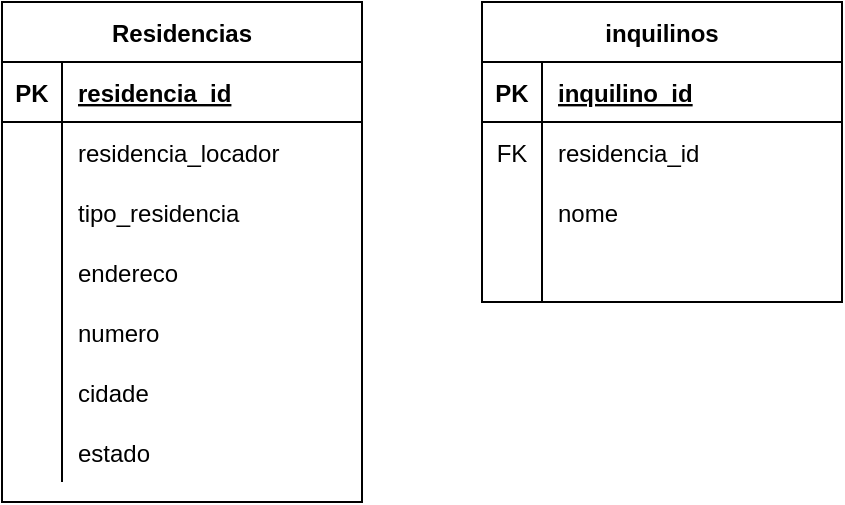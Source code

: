 <mxfile version="15.0.4" type="device"><diagram id="DDvwBoQi6EIc0BMFyoSm" name="Page-1"><mxGraphModel dx="694" dy="748" grid="0" gridSize="10" guides="1" tooltips="1" connect="1" arrows="1" fold="1" page="1" pageScale="1" pageWidth="827" pageHeight="1169" math="0" shadow="0"><root><mxCell id="0"/><mxCell id="1" parent="0"/><mxCell id="sfCRPsmGBHxr-NbDDxv5-1" value="Residencias" style="shape=table;startSize=30;container=1;collapsible=1;childLayout=tableLayout;fixedRows=1;rowLines=0;fontStyle=1;align=center;resizeLast=1;" vertex="1" parent="1"><mxGeometry x="40" y="40" width="180" height="250" as="geometry"/></mxCell><mxCell id="sfCRPsmGBHxr-NbDDxv5-2" value="" style="shape=partialRectangle;collapsible=0;dropTarget=0;pointerEvents=0;fillColor=none;top=0;left=0;bottom=1;right=0;points=[[0,0.5],[1,0.5]];portConstraint=eastwest;" vertex="1" parent="sfCRPsmGBHxr-NbDDxv5-1"><mxGeometry y="30" width="180" height="30" as="geometry"/></mxCell><mxCell id="sfCRPsmGBHxr-NbDDxv5-3" value="PK" style="shape=partialRectangle;connectable=0;fillColor=none;top=0;left=0;bottom=0;right=0;fontStyle=1;overflow=hidden;" vertex="1" parent="sfCRPsmGBHxr-NbDDxv5-2"><mxGeometry width="30" height="30" as="geometry"/></mxCell><mxCell id="sfCRPsmGBHxr-NbDDxv5-4" value="residencia_id" style="shape=partialRectangle;connectable=0;fillColor=none;top=0;left=0;bottom=0;right=0;align=left;spacingLeft=6;fontStyle=5;overflow=hidden;" vertex="1" parent="sfCRPsmGBHxr-NbDDxv5-2"><mxGeometry x="30" width="150" height="30" as="geometry"/></mxCell><mxCell id="sfCRPsmGBHxr-NbDDxv5-5" value="" style="shape=partialRectangle;collapsible=0;dropTarget=0;pointerEvents=0;fillColor=none;top=0;left=0;bottom=0;right=0;points=[[0,0.5],[1,0.5]];portConstraint=eastwest;" vertex="1" parent="sfCRPsmGBHxr-NbDDxv5-1"><mxGeometry y="60" width="180" height="30" as="geometry"/></mxCell><mxCell id="sfCRPsmGBHxr-NbDDxv5-6" value="" style="shape=partialRectangle;connectable=0;fillColor=none;top=0;left=0;bottom=0;right=0;editable=1;overflow=hidden;" vertex="1" parent="sfCRPsmGBHxr-NbDDxv5-5"><mxGeometry width="30" height="30" as="geometry"/></mxCell><mxCell id="sfCRPsmGBHxr-NbDDxv5-7" value="residencia_locador" style="shape=partialRectangle;connectable=0;fillColor=none;top=0;left=0;bottom=0;right=0;align=left;spacingLeft=6;overflow=hidden;" vertex="1" parent="sfCRPsmGBHxr-NbDDxv5-5"><mxGeometry x="30" width="150" height="30" as="geometry"/></mxCell><mxCell id="sfCRPsmGBHxr-NbDDxv5-8" value="" style="shape=partialRectangle;collapsible=0;dropTarget=0;pointerEvents=0;fillColor=none;top=0;left=0;bottom=0;right=0;points=[[0,0.5],[1,0.5]];portConstraint=eastwest;" vertex="1" parent="sfCRPsmGBHxr-NbDDxv5-1"><mxGeometry y="90" width="180" height="30" as="geometry"/></mxCell><mxCell id="sfCRPsmGBHxr-NbDDxv5-9" value="" style="shape=partialRectangle;connectable=0;fillColor=none;top=0;left=0;bottom=0;right=0;editable=1;overflow=hidden;" vertex="1" parent="sfCRPsmGBHxr-NbDDxv5-8"><mxGeometry width="30" height="30" as="geometry"/></mxCell><mxCell id="sfCRPsmGBHxr-NbDDxv5-10" value="tipo_residencia" style="shape=partialRectangle;connectable=0;fillColor=none;top=0;left=0;bottom=0;right=0;align=left;spacingLeft=6;overflow=hidden;" vertex="1" parent="sfCRPsmGBHxr-NbDDxv5-8"><mxGeometry x="30" width="150" height="30" as="geometry"/></mxCell><mxCell id="sfCRPsmGBHxr-NbDDxv5-11" value="" style="shape=partialRectangle;collapsible=0;dropTarget=0;pointerEvents=0;fillColor=none;top=0;left=0;bottom=0;right=0;points=[[0,0.5],[1,0.5]];portConstraint=eastwest;" vertex="1" parent="sfCRPsmGBHxr-NbDDxv5-1"><mxGeometry y="120" width="180" height="30" as="geometry"/></mxCell><mxCell id="sfCRPsmGBHxr-NbDDxv5-12" value="" style="shape=partialRectangle;connectable=0;fillColor=none;top=0;left=0;bottom=0;right=0;editable=1;overflow=hidden;" vertex="1" parent="sfCRPsmGBHxr-NbDDxv5-11"><mxGeometry width="30" height="30" as="geometry"/></mxCell><mxCell id="sfCRPsmGBHxr-NbDDxv5-13" value="endereco" style="shape=partialRectangle;connectable=0;fillColor=none;top=0;left=0;bottom=0;right=0;align=left;spacingLeft=6;overflow=hidden;" vertex="1" parent="sfCRPsmGBHxr-NbDDxv5-11"><mxGeometry x="30" width="150" height="30" as="geometry"/></mxCell><mxCell id="sfCRPsmGBHxr-NbDDxv5-14" value="" style="shape=partialRectangle;collapsible=0;dropTarget=0;pointerEvents=0;fillColor=none;top=0;left=0;bottom=0;right=0;points=[[0,0.5],[1,0.5]];portConstraint=eastwest;" vertex="1" parent="sfCRPsmGBHxr-NbDDxv5-1"><mxGeometry y="150" width="180" height="30" as="geometry"/></mxCell><mxCell id="sfCRPsmGBHxr-NbDDxv5-15" value="" style="shape=partialRectangle;connectable=0;fillColor=none;top=0;left=0;bottom=0;right=0;editable=1;overflow=hidden;" vertex="1" parent="sfCRPsmGBHxr-NbDDxv5-14"><mxGeometry width="30" height="30" as="geometry"/></mxCell><mxCell id="sfCRPsmGBHxr-NbDDxv5-16" value="numero" style="shape=partialRectangle;connectable=0;fillColor=none;top=0;left=0;bottom=0;right=0;align=left;spacingLeft=6;overflow=hidden;" vertex="1" parent="sfCRPsmGBHxr-NbDDxv5-14"><mxGeometry x="30" width="150" height="30" as="geometry"/></mxCell><mxCell id="sfCRPsmGBHxr-NbDDxv5-17" value="" style="shape=partialRectangle;collapsible=0;dropTarget=0;pointerEvents=0;fillColor=none;top=0;left=0;bottom=0;right=0;points=[[0,0.5],[1,0.5]];portConstraint=eastwest;" vertex="1" parent="sfCRPsmGBHxr-NbDDxv5-1"><mxGeometry y="180" width="180" height="30" as="geometry"/></mxCell><mxCell id="sfCRPsmGBHxr-NbDDxv5-18" value="" style="shape=partialRectangle;connectable=0;fillColor=none;top=0;left=0;bottom=0;right=0;editable=1;overflow=hidden;" vertex="1" parent="sfCRPsmGBHxr-NbDDxv5-17"><mxGeometry width="30" height="30" as="geometry"/></mxCell><mxCell id="sfCRPsmGBHxr-NbDDxv5-19" value="cidade" style="shape=partialRectangle;connectable=0;fillColor=none;top=0;left=0;bottom=0;right=0;align=left;spacingLeft=6;overflow=hidden;" vertex="1" parent="sfCRPsmGBHxr-NbDDxv5-17"><mxGeometry x="30" width="150" height="30" as="geometry"/></mxCell><mxCell id="sfCRPsmGBHxr-NbDDxv5-20" value="" style="shape=partialRectangle;collapsible=0;dropTarget=0;pointerEvents=0;fillColor=none;top=0;left=0;bottom=0;right=0;points=[[0,0.5],[1,0.5]];portConstraint=eastwest;" vertex="1" parent="sfCRPsmGBHxr-NbDDxv5-1"><mxGeometry y="210" width="180" height="30" as="geometry"/></mxCell><mxCell id="sfCRPsmGBHxr-NbDDxv5-21" value="" style="shape=partialRectangle;connectable=0;fillColor=none;top=0;left=0;bottom=0;right=0;editable=1;overflow=hidden;" vertex="1" parent="sfCRPsmGBHxr-NbDDxv5-20"><mxGeometry width="30" height="30" as="geometry"/></mxCell><mxCell id="sfCRPsmGBHxr-NbDDxv5-22" value="estado" style="shape=partialRectangle;connectable=0;fillColor=none;top=0;left=0;bottom=0;right=0;align=left;spacingLeft=6;overflow=hidden;" vertex="1" parent="sfCRPsmGBHxr-NbDDxv5-20"><mxGeometry x="30" width="150" height="30" as="geometry"/></mxCell><mxCell id="sfCRPsmGBHxr-NbDDxv5-23" value="inquilinos" style="shape=table;startSize=30;container=1;collapsible=1;childLayout=tableLayout;fixedRows=1;rowLines=0;fontStyle=1;align=center;resizeLast=1;" vertex="1" parent="1"><mxGeometry x="280" y="40" width="180" height="150" as="geometry"/></mxCell><mxCell id="sfCRPsmGBHxr-NbDDxv5-24" value="" style="shape=partialRectangle;collapsible=0;dropTarget=0;pointerEvents=0;fillColor=none;top=0;left=0;bottom=1;right=0;points=[[0,0.5],[1,0.5]];portConstraint=eastwest;" vertex="1" parent="sfCRPsmGBHxr-NbDDxv5-23"><mxGeometry y="30" width="180" height="30" as="geometry"/></mxCell><mxCell id="sfCRPsmGBHxr-NbDDxv5-25" value="PK" style="shape=partialRectangle;connectable=0;fillColor=none;top=0;left=0;bottom=0;right=0;fontStyle=1;overflow=hidden;" vertex="1" parent="sfCRPsmGBHxr-NbDDxv5-24"><mxGeometry width="30" height="30" as="geometry"/></mxCell><mxCell id="sfCRPsmGBHxr-NbDDxv5-26" value="inquilino_id" style="shape=partialRectangle;connectable=0;fillColor=none;top=0;left=0;bottom=0;right=0;align=left;spacingLeft=6;fontStyle=5;overflow=hidden;" vertex="1" parent="sfCRPsmGBHxr-NbDDxv5-24"><mxGeometry x="30" width="150" height="30" as="geometry"/></mxCell><mxCell id="sfCRPsmGBHxr-NbDDxv5-33" value="" style="shape=partialRectangle;collapsible=0;dropTarget=0;pointerEvents=0;fillColor=none;top=0;left=0;bottom=0;right=0;points=[[0,0.5],[1,0.5]];portConstraint=eastwest;" vertex="1" parent="sfCRPsmGBHxr-NbDDxv5-23"><mxGeometry y="60" width="180" height="30" as="geometry"/></mxCell><mxCell id="sfCRPsmGBHxr-NbDDxv5-34" value="FK" style="shape=partialRectangle;connectable=0;fillColor=none;top=0;left=0;bottom=0;right=0;editable=1;overflow=hidden;" vertex="1" parent="sfCRPsmGBHxr-NbDDxv5-33"><mxGeometry width="30" height="30" as="geometry"/></mxCell><mxCell id="sfCRPsmGBHxr-NbDDxv5-35" value="residencia_id" style="shape=partialRectangle;connectable=0;fillColor=none;top=0;left=0;bottom=0;right=0;align=left;spacingLeft=6;overflow=hidden;" vertex="1" parent="sfCRPsmGBHxr-NbDDxv5-33"><mxGeometry x="30" width="150" height="30" as="geometry"/></mxCell><mxCell id="sfCRPsmGBHxr-NbDDxv5-27" value="" style="shape=partialRectangle;collapsible=0;dropTarget=0;pointerEvents=0;fillColor=none;top=0;left=0;bottom=0;right=0;points=[[0,0.5],[1,0.5]];portConstraint=eastwest;" vertex="1" parent="sfCRPsmGBHxr-NbDDxv5-23"><mxGeometry y="90" width="180" height="30" as="geometry"/></mxCell><mxCell id="sfCRPsmGBHxr-NbDDxv5-28" value="" style="shape=partialRectangle;connectable=0;fillColor=none;top=0;left=0;bottom=0;right=0;editable=1;overflow=hidden;" vertex="1" parent="sfCRPsmGBHxr-NbDDxv5-27"><mxGeometry width="30" height="30" as="geometry"/></mxCell><mxCell id="sfCRPsmGBHxr-NbDDxv5-29" value="nome" style="shape=partialRectangle;connectable=0;fillColor=none;top=0;left=0;bottom=0;right=0;align=left;spacingLeft=6;overflow=hidden;" vertex="1" parent="sfCRPsmGBHxr-NbDDxv5-27"><mxGeometry x="30" width="150" height="30" as="geometry"/></mxCell><mxCell id="sfCRPsmGBHxr-NbDDxv5-30" value="" style="shape=partialRectangle;collapsible=0;dropTarget=0;pointerEvents=0;fillColor=none;top=0;left=0;bottom=0;right=0;points=[[0,0.5],[1,0.5]];portConstraint=eastwest;" vertex="1" parent="sfCRPsmGBHxr-NbDDxv5-23"><mxGeometry y="120" width="180" height="30" as="geometry"/></mxCell><mxCell id="sfCRPsmGBHxr-NbDDxv5-31" value="" style="shape=partialRectangle;connectable=0;fillColor=none;top=0;left=0;bottom=0;right=0;editable=1;overflow=hidden;" vertex="1" parent="sfCRPsmGBHxr-NbDDxv5-30"><mxGeometry width="30" height="30" as="geometry"/></mxCell><mxCell id="sfCRPsmGBHxr-NbDDxv5-32" value="" style="shape=partialRectangle;connectable=0;fillColor=none;top=0;left=0;bottom=0;right=0;align=left;spacingLeft=6;overflow=hidden;" vertex="1" parent="sfCRPsmGBHxr-NbDDxv5-30"><mxGeometry x="30" width="150" height="30" as="geometry"/></mxCell></root></mxGraphModel></diagram></mxfile>